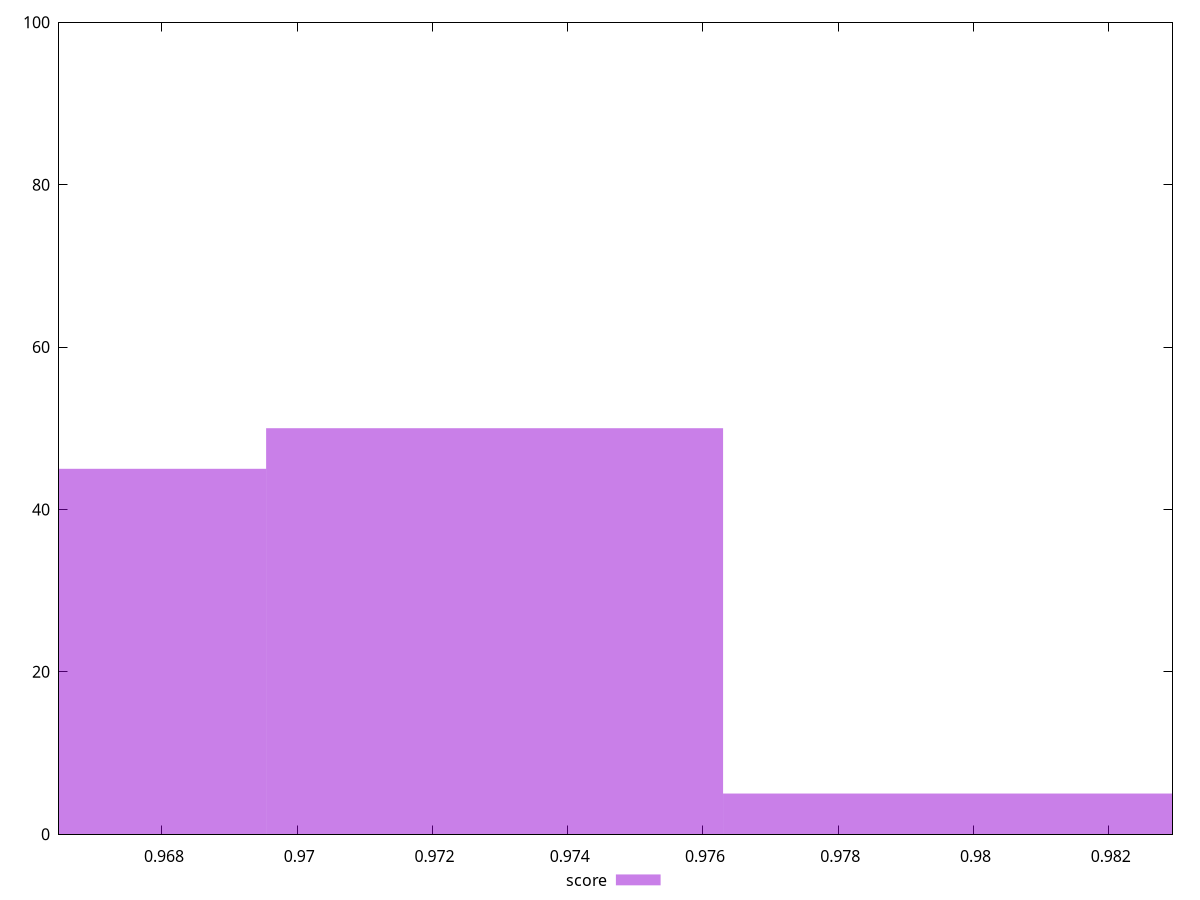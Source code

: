 reset

$score <<EOF
0.9729193364376665 50
0.9661629521568493 45
0.9796757207184835 5
EOF

set key outside below
set boxwidth 0.006756384280817128
set xrange [0.9664787269267197:0.9829424472323747]
set yrange [0:100]
set trange [0:100]
set style fill transparent solid 0.5 noborder
set terminal svg size 640, 490 enhanced background rgb 'white'
set output "reprap/speed-index/samples/pages+cached+noexternal+noimg/score/histogram.svg"

plot $score title "score" with boxes

reset
